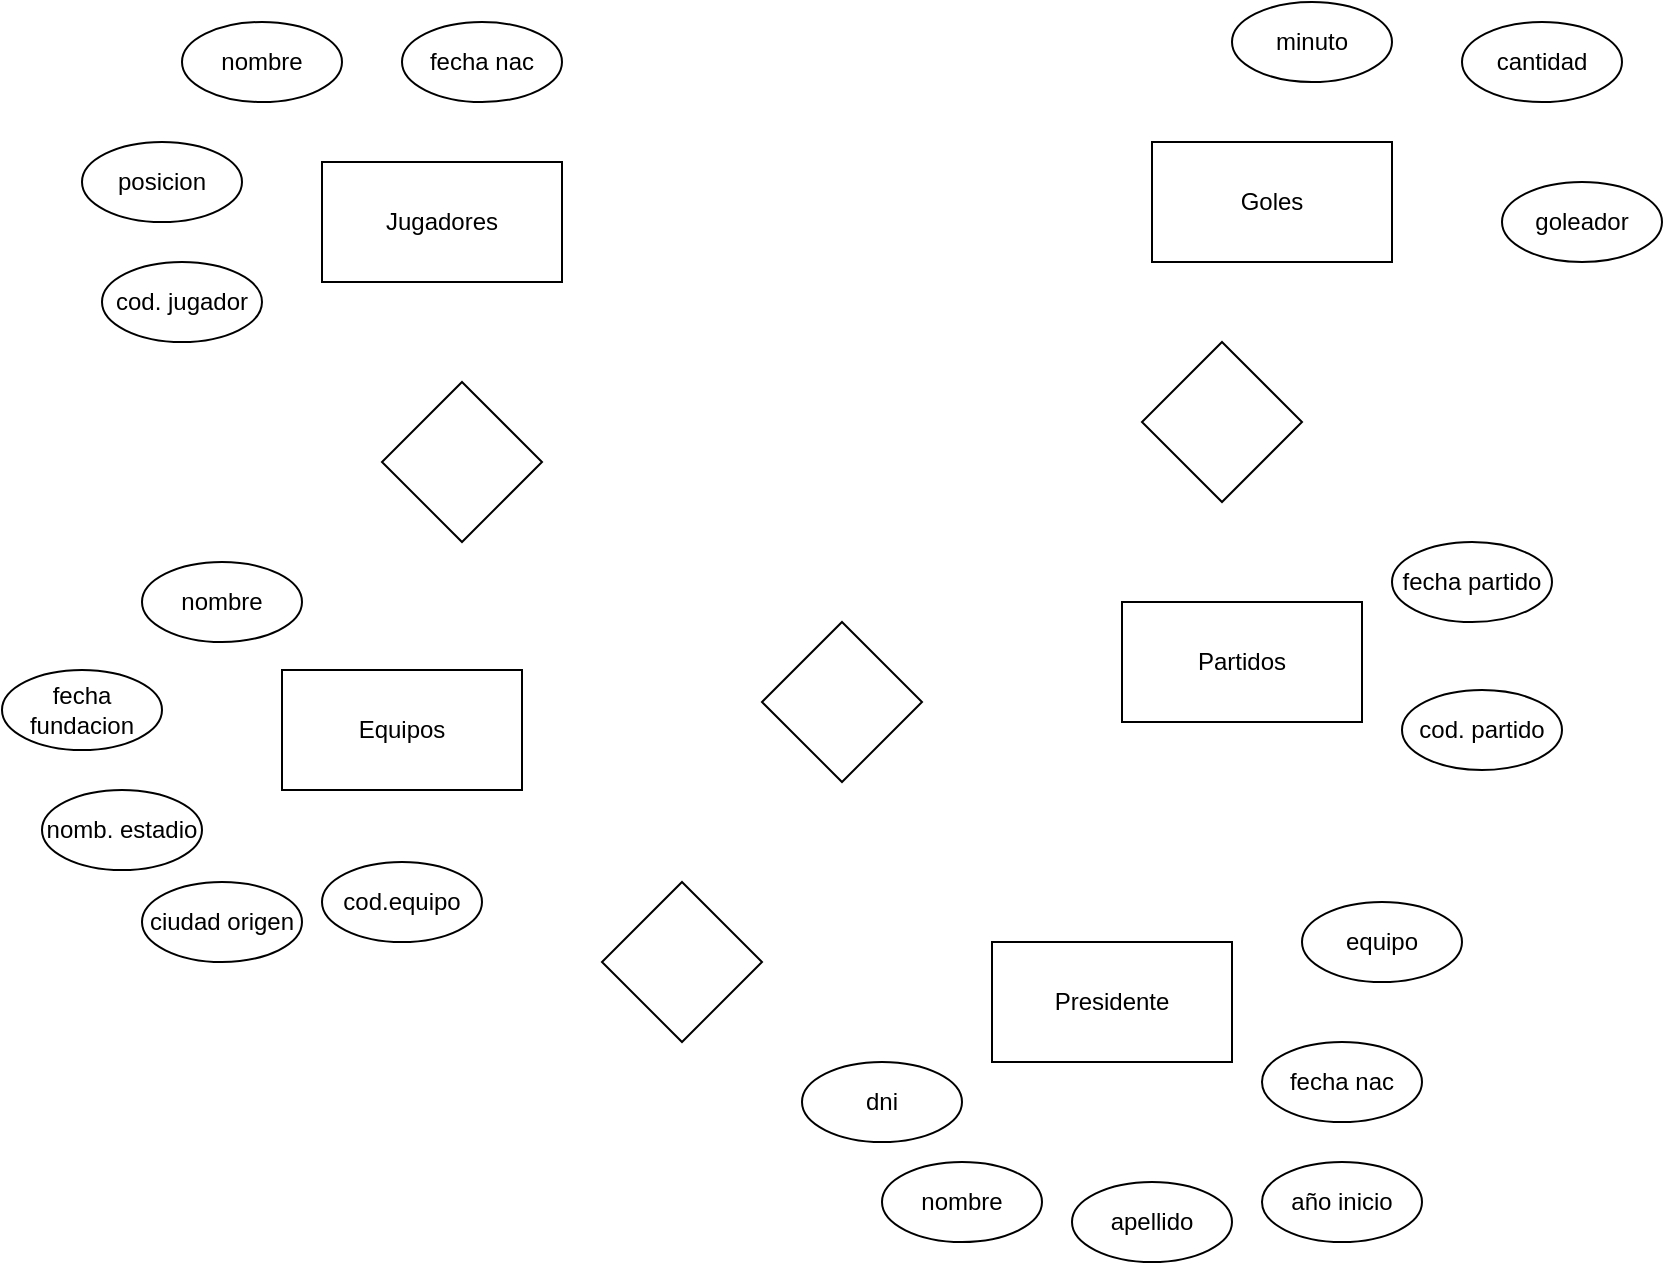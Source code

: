 <mxfile version="24.2.1" type="github">
  <diagram name="Página-1" id="K9grkGZ-7-B6j2kyRMEG">
    <mxGraphModel dx="1050" dy="626" grid="1" gridSize="10" guides="1" tooltips="1" connect="1" arrows="1" fold="1" page="1" pageScale="1" pageWidth="1169" pageHeight="827" math="0" shadow="0">
      <root>
        <mxCell id="0" />
        <mxCell id="1" parent="0" />
        <mxCell id="W41EgBRjmot6BUHBme8W-1" value="Jugadores" style="rounded=0;whiteSpace=wrap;html=1;" vertex="1" parent="1">
          <mxGeometry x="170" y="100" width="120" height="60" as="geometry" />
        </mxCell>
        <mxCell id="W41EgBRjmot6BUHBme8W-2" value="Partidos" style="rounded=0;whiteSpace=wrap;html=1;" vertex="1" parent="1">
          <mxGeometry x="570" y="320" width="120" height="60" as="geometry" />
        </mxCell>
        <mxCell id="W41EgBRjmot6BUHBme8W-3" value="Goles" style="rounded=0;whiteSpace=wrap;html=1;" vertex="1" parent="1">
          <mxGeometry x="585" y="90" width="120" height="60" as="geometry" />
        </mxCell>
        <mxCell id="W41EgBRjmot6BUHBme8W-4" value="Presidente" style="rounded=0;whiteSpace=wrap;html=1;" vertex="1" parent="1">
          <mxGeometry x="505" y="490" width="120" height="60" as="geometry" />
        </mxCell>
        <mxCell id="W41EgBRjmot6BUHBme8W-5" value="Equipos" style="rounded=0;whiteSpace=wrap;html=1;" vertex="1" parent="1">
          <mxGeometry x="150" y="354" width="120" height="60" as="geometry" />
        </mxCell>
        <mxCell id="W41EgBRjmot6BUHBme8W-8" value="nombre" style="ellipse;whiteSpace=wrap;html=1;" vertex="1" parent="1">
          <mxGeometry x="100" y="30" width="80" height="40" as="geometry" />
        </mxCell>
        <mxCell id="W41EgBRjmot6BUHBme8W-9" value="fecha nac" style="ellipse;whiteSpace=wrap;html=1;" vertex="1" parent="1">
          <mxGeometry x="210" y="30" width="80" height="40" as="geometry" />
        </mxCell>
        <mxCell id="W41EgBRjmot6BUHBme8W-10" value="posicion" style="ellipse;whiteSpace=wrap;html=1;" vertex="1" parent="1">
          <mxGeometry x="50" y="90" width="80" height="40" as="geometry" />
        </mxCell>
        <mxCell id="W41EgBRjmot6BUHBme8W-11" value="cod. jugador" style="ellipse;whiteSpace=wrap;html=1;" vertex="1" parent="1">
          <mxGeometry x="60" y="150" width="80" height="40" as="geometry" />
        </mxCell>
        <mxCell id="W41EgBRjmot6BUHBme8W-12" value="nombre" style="ellipse;whiteSpace=wrap;html=1;" vertex="1" parent="1">
          <mxGeometry x="80" y="300" width="80" height="40" as="geometry" />
        </mxCell>
        <mxCell id="W41EgBRjmot6BUHBme8W-13" value="nomb. estadio" style="ellipse;whiteSpace=wrap;html=1;" vertex="1" parent="1">
          <mxGeometry x="30" y="414" width="80" height="40" as="geometry" />
        </mxCell>
        <mxCell id="W41EgBRjmot6BUHBme8W-14" value="fecha fundacion" style="ellipse;whiteSpace=wrap;html=1;" vertex="1" parent="1">
          <mxGeometry x="10" y="354" width="80" height="40" as="geometry" />
        </mxCell>
        <mxCell id="W41EgBRjmot6BUHBme8W-16" value="ciudad origen" style="ellipse;whiteSpace=wrap;html=1;" vertex="1" parent="1">
          <mxGeometry x="80" y="460" width="80" height="40" as="geometry" />
        </mxCell>
        <mxCell id="W41EgBRjmot6BUHBme8W-17" value="cod.equipo" style="ellipse;whiteSpace=wrap;html=1;" vertex="1" parent="1">
          <mxGeometry x="170" y="450" width="80" height="40" as="geometry" />
        </mxCell>
        <mxCell id="W41EgBRjmot6BUHBme8W-18" value="fecha partido" style="ellipse;whiteSpace=wrap;html=1;" vertex="1" parent="1">
          <mxGeometry x="705" y="290" width="80" height="40" as="geometry" />
        </mxCell>
        <mxCell id="W41EgBRjmot6BUHBme8W-19" value="cod. partido" style="ellipse;whiteSpace=wrap;html=1;" vertex="1" parent="1">
          <mxGeometry x="710" y="364" width="80" height="40" as="geometry" />
        </mxCell>
        <mxCell id="W41EgBRjmot6BUHBme8W-20" value="cantidad" style="ellipse;whiteSpace=wrap;html=1;" vertex="1" parent="1">
          <mxGeometry x="740" y="30" width="80" height="40" as="geometry" />
        </mxCell>
        <mxCell id="W41EgBRjmot6BUHBme8W-22" value="goleador" style="ellipse;whiteSpace=wrap;html=1;" vertex="1" parent="1">
          <mxGeometry x="760" y="110" width="80" height="40" as="geometry" />
        </mxCell>
        <mxCell id="W41EgBRjmot6BUHBme8W-23" value="" style="rhombus;whiteSpace=wrap;html=1;" vertex="1" parent="1">
          <mxGeometry x="200" y="210" width="80" height="80" as="geometry" />
        </mxCell>
        <mxCell id="W41EgBRjmot6BUHBme8W-24" value="" style="rhombus;whiteSpace=wrap;html=1;" vertex="1" parent="1">
          <mxGeometry x="580" y="190" width="80" height="80" as="geometry" />
        </mxCell>
        <mxCell id="W41EgBRjmot6BUHBme8W-25" value="" style="rhombus;whiteSpace=wrap;html=1;" vertex="1" parent="1">
          <mxGeometry x="390" y="330" width="80" height="80" as="geometry" />
        </mxCell>
        <mxCell id="W41EgBRjmot6BUHBme8W-26" value="" style="rhombus;whiteSpace=wrap;html=1;" vertex="1" parent="1">
          <mxGeometry x="310" y="460" width="80" height="80" as="geometry" />
        </mxCell>
        <mxCell id="W41EgBRjmot6BUHBme8W-27" value="minuto" style="ellipse;whiteSpace=wrap;html=1;" vertex="1" parent="1">
          <mxGeometry x="625" y="20" width="80" height="40" as="geometry" />
        </mxCell>
        <mxCell id="W41EgBRjmot6BUHBme8W-28" value="dni" style="ellipse;whiteSpace=wrap;html=1;" vertex="1" parent="1">
          <mxGeometry x="410" y="550" width="80" height="40" as="geometry" />
        </mxCell>
        <mxCell id="W41EgBRjmot6BUHBme8W-29" value="nombre" style="ellipse;whiteSpace=wrap;html=1;" vertex="1" parent="1">
          <mxGeometry x="450" y="600" width="80" height="40" as="geometry" />
        </mxCell>
        <mxCell id="W41EgBRjmot6BUHBme8W-30" value="apellido" style="ellipse;whiteSpace=wrap;html=1;" vertex="1" parent="1">
          <mxGeometry x="545" y="610" width="80" height="40" as="geometry" />
        </mxCell>
        <mxCell id="W41EgBRjmot6BUHBme8W-31" value="fecha nac" style="ellipse;whiteSpace=wrap;html=1;" vertex="1" parent="1">
          <mxGeometry x="640" y="540" width="80" height="40" as="geometry" />
        </mxCell>
        <mxCell id="W41EgBRjmot6BUHBme8W-32" value="equipo" style="ellipse;whiteSpace=wrap;html=1;" vertex="1" parent="1">
          <mxGeometry x="660" y="470" width="80" height="40" as="geometry" />
        </mxCell>
        <mxCell id="W41EgBRjmot6BUHBme8W-33" value="año inicio" style="ellipse;whiteSpace=wrap;html=1;" vertex="1" parent="1">
          <mxGeometry x="640" y="600" width="80" height="40" as="geometry" />
        </mxCell>
      </root>
    </mxGraphModel>
  </diagram>
</mxfile>
